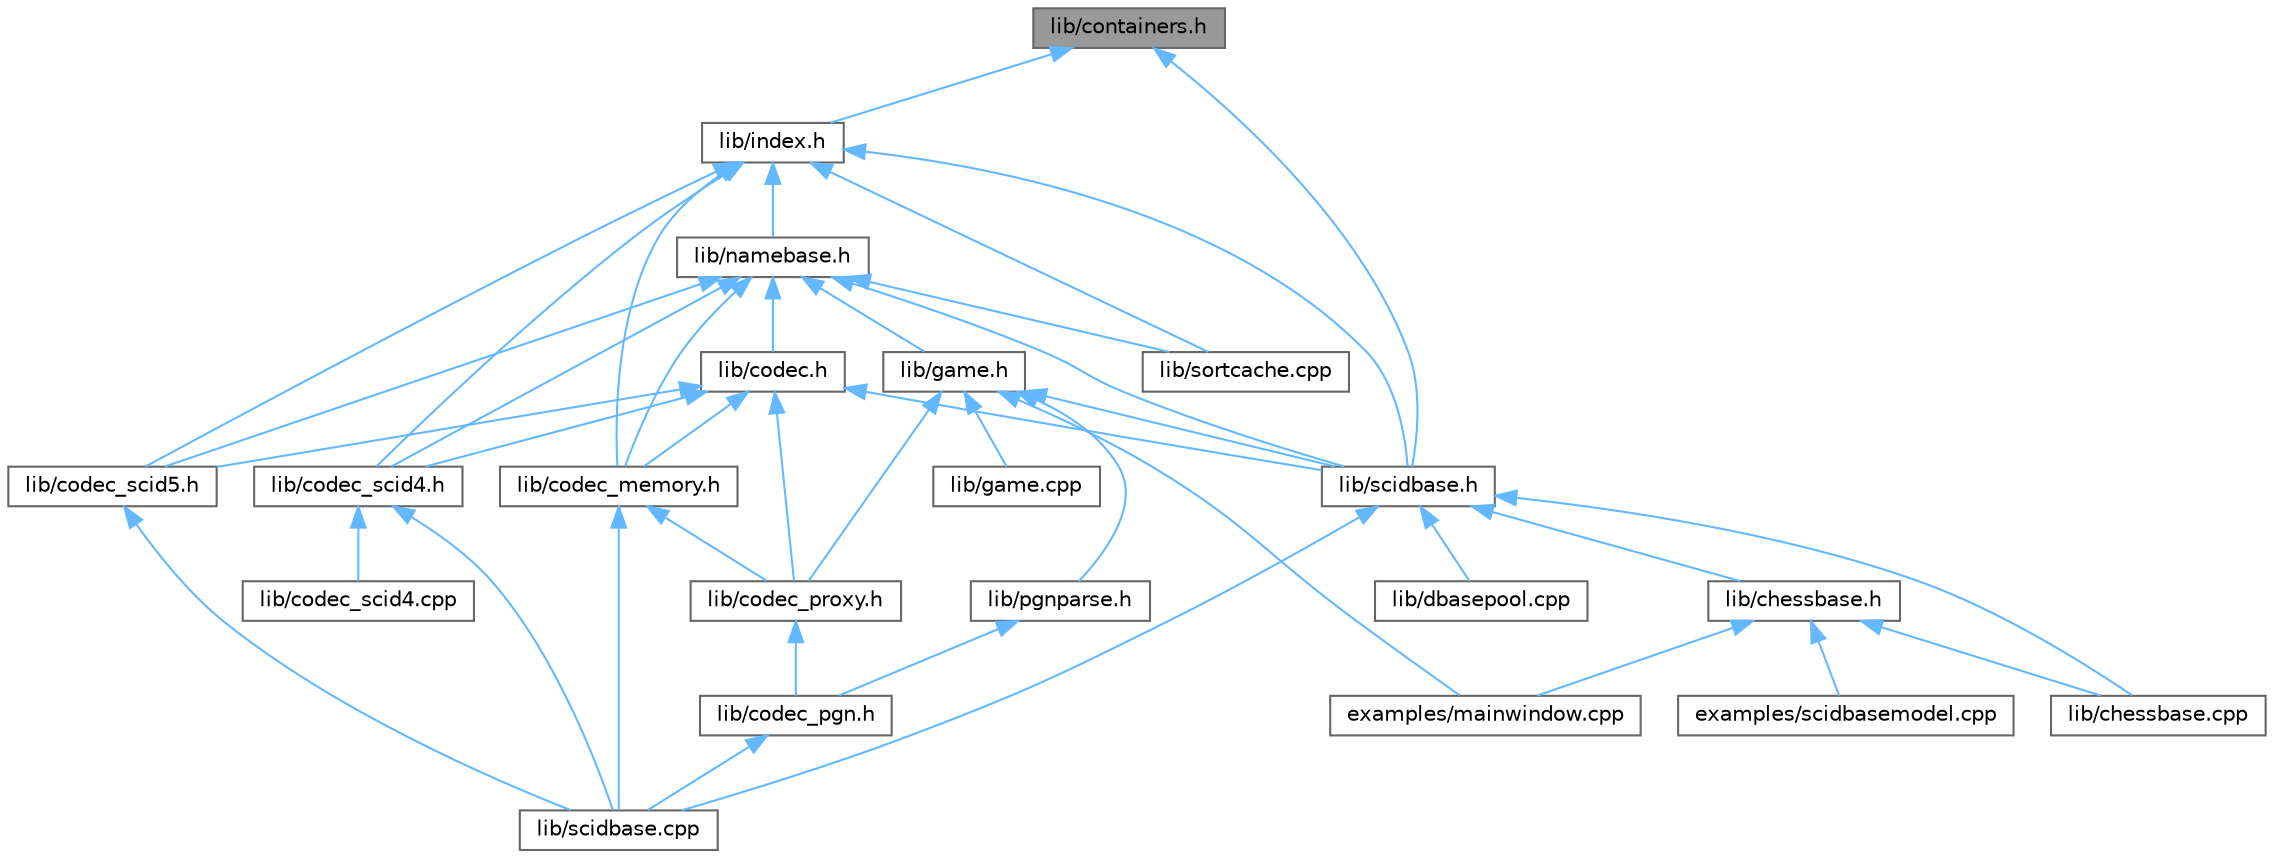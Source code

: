 digraph "lib/containers.h"
{
 // LATEX_PDF_SIZE
  bgcolor="transparent";
  edge [fontname=Helvetica,fontsize=10,labelfontname=Helvetica,labelfontsize=10];
  node [fontname=Helvetica,fontsize=10,shape=box,height=0.2,width=0.4];
  Node1 [id="Node000001",label="lib/containers.h",height=0.2,width=0.4,color="gray40", fillcolor="grey60", style="filled", fontcolor="black",tooltip=" "];
  Node1 -> Node2 [id="edge1_Node000001_Node000002",dir="back",color="steelblue1",style="solid",tooltip=" "];
  Node2 [id="Node000002",label="lib/index.h",height=0.2,width=0.4,color="grey40", fillcolor="white", style="filled",URL="$index_8h.html",tooltip=" "];
  Node2 -> Node3 [id="edge2_Node000002_Node000003",dir="back",color="steelblue1",style="solid",tooltip=" "];
  Node3 [id="Node000003",label="lib/codec_memory.h",height=0.2,width=0.4,color="grey40", fillcolor="white", style="filled",URL="$codec__memory_8h.html",tooltip=" "];
  Node3 -> Node4 [id="edge3_Node000003_Node000004",dir="back",color="steelblue1",style="solid",tooltip=" "];
  Node4 [id="Node000004",label="lib/codec_proxy.h",height=0.2,width=0.4,color="grey40", fillcolor="white", style="filled",URL="$codec__proxy_8h.html",tooltip=" "];
  Node4 -> Node5 [id="edge4_Node000004_Node000005",dir="back",color="steelblue1",style="solid",tooltip=" "];
  Node5 [id="Node000005",label="lib/codec_pgn.h",height=0.2,width=0.4,color="grey40", fillcolor="white", style="filled",URL="$codec__pgn_8h.html",tooltip=" "];
  Node5 -> Node6 [id="edge5_Node000005_Node000006",dir="back",color="steelblue1",style="solid",tooltip=" "];
  Node6 [id="Node000006",label="lib/scidbase.cpp",height=0.2,width=0.4,color="grey40", fillcolor="white", style="filled",URL="$scidbase_8cpp.html",tooltip=" "];
  Node3 -> Node6 [id="edge6_Node000003_Node000006",dir="back",color="steelblue1",style="solid",tooltip=" "];
  Node2 -> Node7 [id="edge7_Node000002_Node000007",dir="back",color="steelblue1",style="solid",tooltip=" "];
  Node7 [id="Node000007",label="lib/codec_scid4.h",height=0.2,width=0.4,color="grey40", fillcolor="white", style="filled",URL="$codec__scid4_8h.html",tooltip=" "];
  Node7 -> Node8 [id="edge8_Node000007_Node000008",dir="back",color="steelblue1",style="solid",tooltip=" "];
  Node8 [id="Node000008",label="lib/codec_scid4.cpp",height=0.2,width=0.4,color="grey40", fillcolor="white", style="filled",URL="$codec__scid4_8cpp.html",tooltip=" "];
  Node7 -> Node6 [id="edge9_Node000007_Node000006",dir="back",color="steelblue1",style="solid",tooltip=" "];
  Node2 -> Node9 [id="edge10_Node000002_Node000009",dir="back",color="steelblue1",style="solid",tooltip=" "];
  Node9 [id="Node000009",label="lib/codec_scid5.h",height=0.2,width=0.4,color="grey40", fillcolor="white", style="filled",URL="$codec__scid5_8h.html",tooltip=" "];
  Node9 -> Node6 [id="edge11_Node000009_Node000006",dir="back",color="steelblue1",style="solid",tooltip=" "];
  Node2 -> Node10 [id="edge12_Node000002_Node000010",dir="back",color="steelblue1",style="solid",tooltip=" "];
  Node10 [id="Node000010",label="lib/namebase.h",height=0.2,width=0.4,color="grey40", fillcolor="white", style="filled",URL="$namebase_8h.html",tooltip=" "];
  Node10 -> Node11 [id="edge13_Node000010_Node000011",dir="back",color="steelblue1",style="solid",tooltip=" "];
  Node11 [id="Node000011",label="lib/codec.h",height=0.2,width=0.4,color="grey40", fillcolor="white", style="filled",URL="$codec_8h.html",tooltip=" "];
  Node11 -> Node3 [id="edge14_Node000011_Node000003",dir="back",color="steelblue1",style="solid",tooltip=" "];
  Node11 -> Node4 [id="edge15_Node000011_Node000004",dir="back",color="steelblue1",style="solid",tooltip=" "];
  Node11 -> Node7 [id="edge16_Node000011_Node000007",dir="back",color="steelblue1",style="solid",tooltip=" "];
  Node11 -> Node9 [id="edge17_Node000011_Node000009",dir="back",color="steelblue1",style="solid",tooltip=" "];
  Node11 -> Node12 [id="edge18_Node000011_Node000012",dir="back",color="steelblue1",style="solid",tooltip=" "];
  Node12 [id="Node000012",label="lib/scidbase.h",height=0.2,width=0.4,color="grey40", fillcolor="white", style="filled",URL="$scidbase_8h.html",tooltip=" "];
  Node12 -> Node13 [id="edge19_Node000012_Node000013",dir="back",color="steelblue1",style="solid",tooltip=" "];
  Node13 [id="Node000013",label="lib/chessbase.cpp",height=0.2,width=0.4,color="grey40", fillcolor="white", style="filled",URL="$chessbase_8cpp.html",tooltip=" "];
  Node12 -> Node14 [id="edge20_Node000012_Node000014",dir="back",color="steelblue1",style="solid",tooltip=" "];
  Node14 [id="Node000014",label="lib/chessbase.h",height=0.2,width=0.4,color="grey40", fillcolor="white", style="filled",URL="$chessbase_8h.html",tooltip=" "];
  Node14 -> Node15 [id="edge21_Node000014_Node000015",dir="back",color="steelblue1",style="solid",tooltip=" "];
  Node15 [id="Node000015",label="examples/mainwindow.cpp",height=0.2,width=0.4,color="grey40", fillcolor="white", style="filled",URL="$mainwindow_8cpp.html",tooltip=" "];
  Node14 -> Node16 [id="edge22_Node000014_Node000016",dir="back",color="steelblue1",style="solid",tooltip=" "];
  Node16 [id="Node000016",label="examples/scidbasemodel.cpp",height=0.2,width=0.4,color="grey40", fillcolor="white", style="filled",URL="$scidbasemodel_8cpp.html",tooltip=" "];
  Node14 -> Node13 [id="edge23_Node000014_Node000013",dir="back",color="steelblue1",style="solid",tooltip=" "];
  Node12 -> Node17 [id="edge24_Node000012_Node000017",dir="back",color="steelblue1",style="solid",tooltip=" "];
  Node17 [id="Node000017",label="lib/dbasepool.cpp",height=0.2,width=0.4,color="grey40", fillcolor="white", style="filled",URL="$dbasepool_8cpp.html",tooltip=" "];
  Node12 -> Node6 [id="edge25_Node000012_Node000006",dir="back",color="steelblue1",style="solid",tooltip=" "];
  Node10 -> Node3 [id="edge26_Node000010_Node000003",dir="back",color="steelblue1",style="solid",tooltip=" "];
  Node10 -> Node7 [id="edge27_Node000010_Node000007",dir="back",color="steelblue1",style="solid",tooltip=" "];
  Node10 -> Node9 [id="edge28_Node000010_Node000009",dir="back",color="steelblue1",style="solid",tooltip=" "];
  Node10 -> Node18 [id="edge29_Node000010_Node000018",dir="back",color="steelblue1",style="solid",tooltip=" "];
  Node18 [id="Node000018",label="lib/game.h",height=0.2,width=0.4,color="grey40", fillcolor="white", style="filled",URL="$game_8h.html",tooltip=" "];
  Node18 -> Node15 [id="edge30_Node000018_Node000015",dir="back",color="steelblue1",style="solid",tooltip=" "];
  Node18 -> Node4 [id="edge31_Node000018_Node000004",dir="back",color="steelblue1",style="solid",tooltip=" "];
  Node18 -> Node19 [id="edge32_Node000018_Node000019",dir="back",color="steelblue1",style="solid",tooltip=" "];
  Node19 [id="Node000019",label="lib/game.cpp",height=0.2,width=0.4,color="grey40", fillcolor="white", style="filled",URL="$game_8cpp.html",tooltip=" "];
  Node18 -> Node20 [id="edge33_Node000018_Node000020",dir="back",color="steelblue1",style="solid",tooltip=" "];
  Node20 [id="Node000020",label="lib/pgnparse.h",height=0.2,width=0.4,color="grey40", fillcolor="white", style="filled",URL="$pgnparse_8h.html",tooltip=" "];
  Node20 -> Node5 [id="edge34_Node000020_Node000005",dir="back",color="steelblue1",style="solid",tooltip=" "];
  Node18 -> Node12 [id="edge35_Node000018_Node000012",dir="back",color="steelblue1",style="solid",tooltip=" "];
  Node10 -> Node12 [id="edge36_Node000010_Node000012",dir="back",color="steelblue1",style="solid",tooltip=" "];
  Node10 -> Node21 [id="edge37_Node000010_Node000021",dir="back",color="steelblue1",style="solid",tooltip=" "];
  Node21 [id="Node000021",label="lib/sortcache.cpp",height=0.2,width=0.4,color="grey40", fillcolor="white", style="filled",URL="$sortcache_8cpp.html",tooltip=" "];
  Node2 -> Node12 [id="edge38_Node000002_Node000012",dir="back",color="steelblue1",style="solid",tooltip=" "];
  Node2 -> Node21 [id="edge39_Node000002_Node000021",dir="back",color="steelblue1",style="solid",tooltip=" "];
  Node1 -> Node12 [id="edge40_Node000001_Node000012",dir="back",color="steelblue1",style="solid",tooltip=" "];
}
